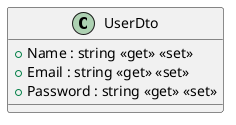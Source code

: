 @startuml
class UserDto {
    + Name : string <<get>> <<set>>
    + Email : string <<get>> <<set>>
    + Password : string <<get>> <<set>>
}
@enduml

